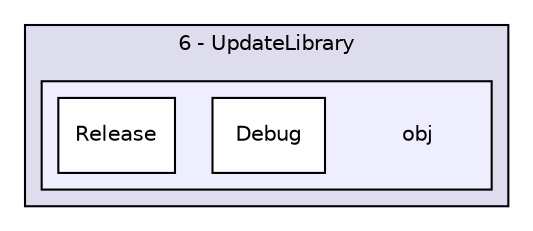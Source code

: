 digraph "D:/Projets/Final-Bomber/6 - UpdateLibrary/obj" {
  compound=true
  node [ fontsize="10", fontname="Helvetica"];
  edge [ labelfontsize="10", labelfontname="Helvetica"];
  subgraph clusterdir_f0a19b1a4f3b2adbf43652bc19871726 {
    graph [ bgcolor="#ddddee", pencolor="black", label="6 - UpdateLibrary" fontname="Helvetica", fontsize="10", URL="dir_f0a19b1a4f3b2adbf43652bc19871726.html"]
  subgraph clusterdir_cbee8844d20c63183de0e4196d02b990 {
    graph [ bgcolor="#eeeeff", pencolor="black", label="" URL="dir_cbee8844d20c63183de0e4196d02b990.html"];
    dir_cbee8844d20c63183de0e4196d02b990 [shape=plaintext label="obj"];
    dir_96183a1d7a1dc3f508a7d70c60345bcb [shape=box label="Debug" color="black" fillcolor="white" style="filled" URL="dir_96183a1d7a1dc3f508a7d70c60345bcb.html"];
    dir_dae3c034a098164ad332ad74811b7cba [shape=box label="Release" color="black" fillcolor="white" style="filled" URL="dir_dae3c034a098164ad332ad74811b7cba.html"];
  }
  }
}
